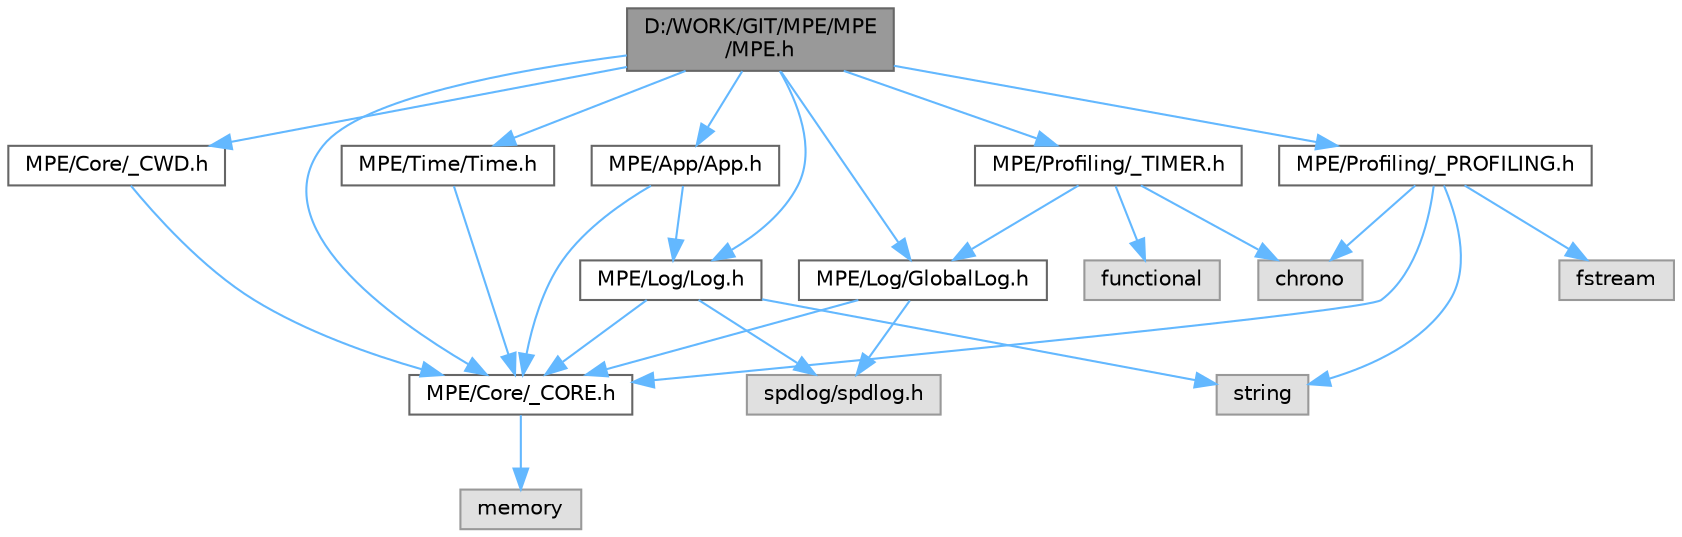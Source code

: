digraph "D:/WORK/GIT/MPE/MPE/MPE.h"
{
 // LATEX_PDF_SIZE
  bgcolor="transparent";
  edge [fontname=Helvetica,fontsize=10,labelfontname=Helvetica,labelfontsize=10];
  node [fontname=Helvetica,fontsize=10,shape=box,height=0.2,width=0.4];
  Node1 [id="Node000001",label="D:/WORK/GIT/MPE/MPE\l/MPE.h",height=0.2,width=0.4,color="gray40", fillcolor="grey60", style="filled", fontcolor="black",tooltip="Precompiled header file for the MPE engine."];
  Node1 -> Node2 [id="edge1_Node000001_Node000002",color="steelblue1",style="solid",tooltip=" "];
  Node2 [id="Node000002",label="MPE/Core/_CORE.h",height=0.2,width=0.4,color="grey40", fillcolor="white", style="filled",URL="$___c_o_r_e_8h.html",tooltip="The Mere Primitive Engine (MPE) namespace."];
  Node2 -> Node3 [id="edge2_Node000002_Node000003",color="steelblue1",style="solid",tooltip=" "];
  Node3 [id="Node000003",label="memory",height=0.2,width=0.4,color="grey60", fillcolor="#E0E0E0", style="filled",tooltip=" "];
  Node1 -> Node4 [id="edge3_Node000001_Node000004",color="steelblue1",style="solid",tooltip=" "];
  Node4 [id="Node000004",label="MPE/Core/_CWD.h",height=0.2,width=0.4,color="grey40", fillcolor="white", style="filled",URL="$___c_w_d_8h.html",tooltip="Set the current working directory to the executable path."];
  Node4 -> Node2 [id="edge4_Node000004_Node000002",color="steelblue1",style="solid",tooltip=" "];
  Node1 -> Node5 [id="edge5_Node000001_Node000005",color="steelblue1",style="solid",tooltip=" "];
  Node5 [id="Node000005",label="MPE/Log/GlobalLog.h",height=0.2,width=0.4,color="grey40", fillcolor="white", style="filled",URL="$_global_log_8h.html",tooltip="Main logging system for the engine."];
  Node5 -> Node2 [id="edge6_Node000005_Node000002",color="steelblue1",style="solid",tooltip=" "];
  Node5 -> Node6 [id="edge7_Node000005_Node000006",color="steelblue1",style="solid",tooltip=" "];
  Node6 [id="Node000006",label="spdlog/spdlog.h",height=0.2,width=0.4,color="grey60", fillcolor="#E0E0E0", style="filled",tooltip=" "];
  Node1 -> Node7 [id="edge8_Node000001_Node000007",color="steelblue1",style="solid",tooltip=" "];
  Node7 [id="Node000007",label="MPE/Log/Log.h",height=0.2,width=0.4,color="grey40", fillcolor="white", style="filled",URL="$_log_8h.html",tooltip="Extensible logging system for the engine."];
  Node7 -> Node2 [id="edge9_Node000007_Node000002",color="steelblue1",style="solid",tooltip=" "];
  Node7 -> Node6 [id="edge10_Node000007_Node000006",color="steelblue1",style="solid",tooltip=" "];
  Node7 -> Node8 [id="edge11_Node000007_Node000008",color="steelblue1",style="solid",tooltip=" "];
  Node8 [id="Node000008",label="string",height=0.2,width=0.4,color="grey60", fillcolor="#E0E0E0", style="filled",tooltip=" "];
  Node1 -> Node9 [id="edge12_Node000001_Node000009",color="steelblue1",style="solid",tooltip=" "];
  Node9 [id="Node000009",label="MPE/App/App.h",height=0.2,width=0.4,color="grey40", fillcolor="white", style="filled",URL="$_app_8h.html",tooltip=" "];
  Node9 -> Node2 [id="edge13_Node000009_Node000002",color="steelblue1",style="solid",tooltip=" "];
  Node9 -> Node7 [id="edge14_Node000009_Node000007",color="steelblue1",style="solid",tooltip=" "];
  Node1 -> Node10 [id="edge15_Node000001_Node000010",color="steelblue1",style="solid",tooltip=" "];
  Node10 [id="Node000010",label="MPE/Profiling/_TIMER.h",height=0.2,width=0.4,color="grey40", fillcolor="white", style="filled",URL="$___t_i_m_e_r_8h.html",tooltip="Timer class for profiling."];
  Node10 -> Node5 [id="edge16_Node000010_Node000005",color="steelblue1",style="solid",tooltip=" "];
  Node10 -> Node11 [id="edge17_Node000010_Node000011",color="steelblue1",style="solid",tooltip=" "];
  Node11 [id="Node000011",label="chrono",height=0.2,width=0.4,color="grey60", fillcolor="#E0E0E0", style="filled",tooltip=" "];
  Node10 -> Node12 [id="edge18_Node000010_Node000012",color="steelblue1",style="solid",tooltip=" "];
  Node12 [id="Node000012",label="functional",height=0.2,width=0.4,color="grey60", fillcolor="#E0E0E0", style="filled",tooltip=" "];
  Node1 -> Node13 [id="edge19_Node000001_Node000013",color="steelblue1",style="solid",tooltip=" "];
  Node13 [id="Node000013",label="MPE/Profiling/_PROFILING.h",height=0.2,width=0.4,color="grey40", fillcolor="white", style="filled",URL="$___p_r_o_f_i_l_i_n_g_8h.html",tooltip="Profiling system for the MPE engine."];
  Node13 -> Node2 [id="edge20_Node000013_Node000002",color="steelblue1",style="solid",tooltip=" "];
  Node13 -> Node8 [id="edge21_Node000013_Node000008",color="steelblue1",style="solid",tooltip=" "];
  Node13 -> Node11 [id="edge22_Node000013_Node000011",color="steelblue1",style="solid",tooltip=" "];
  Node13 -> Node14 [id="edge23_Node000013_Node000014",color="steelblue1",style="solid",tooltip=" "];
  Node14 [id="Node000014",label="fstream",height=0.2,width=0.4,color="grey60", fillcolor="#E0E0E0", style="filled",tooltip=" "];
  Node1 -> Node15 [id="edge24_Node000001_Node000015",color="steelblue1",style="solid",tooltip=" "];
  Node15 [id="Node000015",label="MPE/Time/Time.h",height=0.2,width=0.4,color="grey40", fillcolor="white", style="filled",URL="$_time_8h.html",tooltip=" "];
  Node15 -> Node2 [id="edge25_Node000015_Node000002",color="steelblue1",style="solid",tooltip=" "];
}
